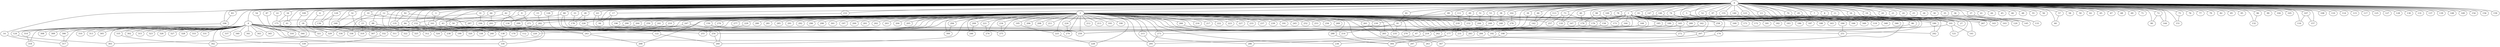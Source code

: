 
graph graphname {
    0 -- 1
0 -- 2
0 -- 3
0 -- 4
0 -- 5
0 -- 6
0 -- 7
0 -- 8
0 -- 9
0 -- 10
0 -- 11
0 -- 12
0 -- 13
0 -- 14
0 -- 15
0 -- 16
0 -- 17
0 -- 18
0 -- 19
0 -- 20
0 -- 21
0 -- 22
0 -- 23
0 -- 24
0 -- 25
0 -- 26
0 -- 27
0 -- 28
0 -- 29
0 -- 30
0 -- 31
0 -- 32
0 -- 33
0 -- 34
0 -- 35
0 -- 36
0 -- 37
0 -- 38
0 -- 39
0 -- 40
0 -- 41
0 -- 42
0 -- 43
0 -- 44
0 -- 45
0 -- 46
0 -- 47
0 -- 48
0 -- 49
0 -- 50
0 -- 51
0 -- 52
0 -- 53
0 -- 54
0 -- 55
0 -- 56
0 -- 57
0 -- 58
0 -- 59
0 -- 60
0 -- 61
0 -- 62
0 -- 63
0 -- 64
0 -- 65
0 -- 66
0 -- 67
0 -- 68
0 -- 69
0 -- 70
0 -- 71
0 -- 72
0 -- 73
0 -- 74
0 -- 75
0 -- 76
0 -- 77
0 -- 78
0 -- 79
0 -- 80
0 -- 81
0 -- 82
0 -- 83
0 -- 84
0 -- 85
0 -- 86
0 -- 87
0 -- 88
0 -- 89
0 -- 90
0 -- 91
0 -- 92
0 -- 93
0 -- 94
0 -- 95
0 -- 96
0 -- 97
0 -- 98
0 -- 99
0 -- 100
0 -- 101
0 -- 102
0 -- 103
0 -- 104
0 -- 105
0 -- 106
0 -- 107
0 -- 108
0 -- 109
0 -- 110
0 -- 111
0 -- 112
0 -- 113
0 -- 114
0 -- 115
0 -- 116
0 -- 117
0 -- 118
0 -- 119
0 -- 120
0 -- 121
0 -- 122
0 -- 123
0 -- 124
0 -- 125
0 -- 126
0 -- 127
0 -- 128
0 -- 129
0 -- 130
0 -- 131
0 -- 132
0 -- 133
0 -- 134
0 -- 135
0 -- 136
0 -- 137
0 -- 138
0 -- 139
0 -- 140
0 -- 141
0 -- 142
0 -- 143
0 -- 144
0 -- 145
0 -- 146
0 -- 147
0 -- 148
0 -- 149
0 -- 150
0 -- 151
0 -- 152
0 -- 153
0 -- 154
0 -- 155
0 -- 156
0 -- 157
0 -- 158
0 -- 159
0 -- 160
0 -- 161
1 -- 162
1 -- 163
1 -- 164
1 -- 165
1 -- 166
1 -- 167
1 -- 168
1 -- 169
1 -- 170
1 -- 171
1 -- 172
1 -- 173
1 -- 174
1 -- 175
1 -- 176
1 -- 177
1 -- 178
1 -- 179
1 -- 180
1 -- 181
1 -- 182
1 -- 183
1 -- 184
1 -- 185
1 -- 186
1 -- 187
1 -- 188
1 -- 189
2 -- 190
2 -- 191
2 -- 192
2 -- 193
2 -- 194
2 -- 195
2 -- 196
2 -- 197
2 -- 198
2 -- 199
2 -- 200
2 -- 201
2 -- 202
2 -- 203
2 -- 204
2 -- 205
2 -- 206
2 -- 207
2 -- 208
2 -- 209
2 -- 210
2 -- 211
2 -- 212
2 -- 213
2 -- 214
2 -- 215
2 -- 216
2 -- 217
2 -- 218
2 -- 219
2 -- 220
2 -- 221
2 -- 222
2 -- 223
2 -- 224
2 -- 225
2 -- 226
2 -- 227
2 -- 228
2 -- 229
2 -- 230
2 -- 231
2 -- 232
2 -- 233
2 -- 234
2 -- 235
2 -- 236
2 -- 237
2 -- 238
2 -- 239
2 -- 240
2 -- 241
2 -- 242
2 -- 243
2 -- 244
2 -- 245
2 -- 246
2 -- 247
2 -- 248
2 -- 249
2 -- 250
2 -- 251
2 -- 252
2 -- 253
2 -- 254
2 -- 255
2 -- 256
2 -- 257
2 -- 258
2 -- 259
2 -- 260
2 -- 261
2 -- 262
2 -- 263
2 -- 264
2 -- 265
2 -- 266
2 -- 267
2 -- 268
2 -- 269
2 -- 270
2 -- 271
2 -- 272
2 -- 273
2 -- 274
2 -- 275
2 -- 276
2 -- 277
2 -- 278
2 -- 279
2 -- 280
2 -- 281
2 -- 282
2 -- 283
2 -- 284
2 -- 285
2 -- 286
2 -- 287
2 -- 288
2 -- 289
2 -- 290
2 -- 291
2 -- 292
2 -- 293
2 -- 294
2 -- 295
2 -- 296
2 -- 297
2 -- 298
2 -- 299
2 -- 300
2 -- 301
3 -- 161
4 -- 302
4 -- 303
4 -- 304
4 -- 305
4 -- 306
4 -- 307
4 -- 308
4 -- 309
4 -- 310
4 -- 311
4 -- 312
4 -- 313
4 -- 314
4 -- 315
4 -- 316
4 -- 317
4 -- 318
4 -- 319
4 -- 320
4 -- 321
4 -- 322
4 -- 323
4 -- 324
4 -- 325
4 -- 326
4 -- 327
4 -- 328
4 -- 329
4 -- 330
4 -- 331
4 -- 332
4 -- 333
4 -- 334
4 -- 335
4 -- 336
4 -- 337
4 -- 338
4 -- 339
4 -- 340
4 -- 341
4 -- 342
4 -- 343
4 -- 344
4 -- 345
4 -- 238
5 -- 346
5 -- 347
5 -- 348
5 -- 349
6 -- 325
9 -- 330
9 -- 271
10 -- 287
10 -- 329
12 -- 50
12 -- 320
12 -- 336
13 -- 101
13 -- 27
14 -- 317
15 -- 282
16 -- 103
17 -- 94
17 -- 177
18 -- 329
18 -- 321
19 -- 120
19 -- 145
22 -- 175
23 -- 240
23 -- 319
28 -- 226
28 -- 178
29 -- 143
29 -- 267
31 -- 194
31 -- 84
32 -- 160
32 -- 338
33 -- 178
34 -- 175
34 -- 61
37 -- 133
38 -- 248
39 -- 219
40 -- 179
42 -- 299
42 -- 43
43 -- 243
43 -- 112
43 -- 342
47 -- 295
49 -- 232
50 -- 255
51 -- 244
52 -- 86
53 -- 249
54 -- 316
57 -- 60
63 -- 94
63 -- 259
64 -- 152
64 -- 293
66 -- 142
70 -- 267
72 -- 90
72 -- 144
73 -- 118
73 -- 257
73 -- 176
74 -- 258
74 -- 119
75 -- 151
78 -- 165
80 -- 279
80 -- 134
80 -- 254
81 -- 91
83 -- 106
84 -- 138
86 -- 207
87 -- 344
88 -- 170
88 -- 307
89 -- 312
89 -- 167
91 -- 214
91 -- 235
91 -- 320
92 -- 135
92 -- 259
93 -- 289
93 -- 166
96 -- 132
97 -- 272
98 -- 173
98 -- 179
100 -- 207
100 -- 158
101 -- 283
101 -- 141
101 -- 121
102 -- 278
106 -- 124
107 -- 157
107 -- 116
109 -- 321
111 -- 218
113 -- 177
122 -- 260
123 -- 242
124 -- 303
126 -- 243
129 -- 240
129 -- 136
135 -- 240
138 -- 330
140 -- 180
142 -- 177
146 -- 349
146 -- 230
147 -- 166
150 -- 275
150 -- 259
152 -- 170
153 -- 196
155 -- 251
158 -- 262
161 -- 220
161 -- 334
162 -- 198
164 -- 338
165 -- 192
165 -- 272
165 -- 284
168 -- 259
174 -- 304
175 -- 199
175 -- 303
175 -- 344
176 -- 219
177 -- 304
177 -- 236
179 -- 259
180 -- 242
184 -- 251
185 -- 231
189 -- 283
195 -- 225
198 -- 297
207 -- 263
209 -- 246
210 -- 322
215 -- 295
219 -- 286
221 -- 274
224 -- 279
225 -- 228
226 -- 254
229 -- 324
230 -- 273
234 -- 275
241 -- 311
243 -- 268
247 -- 260
247 -- 325
249 -- 270
250 -- 332
254 -- 260
261 -- 265
264 -- 307
265 -- 347
266 -- 283
273 -- 295
282 -- 336
288 -- 304
290 -- 319
294 -- 300
306 -- 317
314 -- 318
332 -- 339
335 -- 342

}
